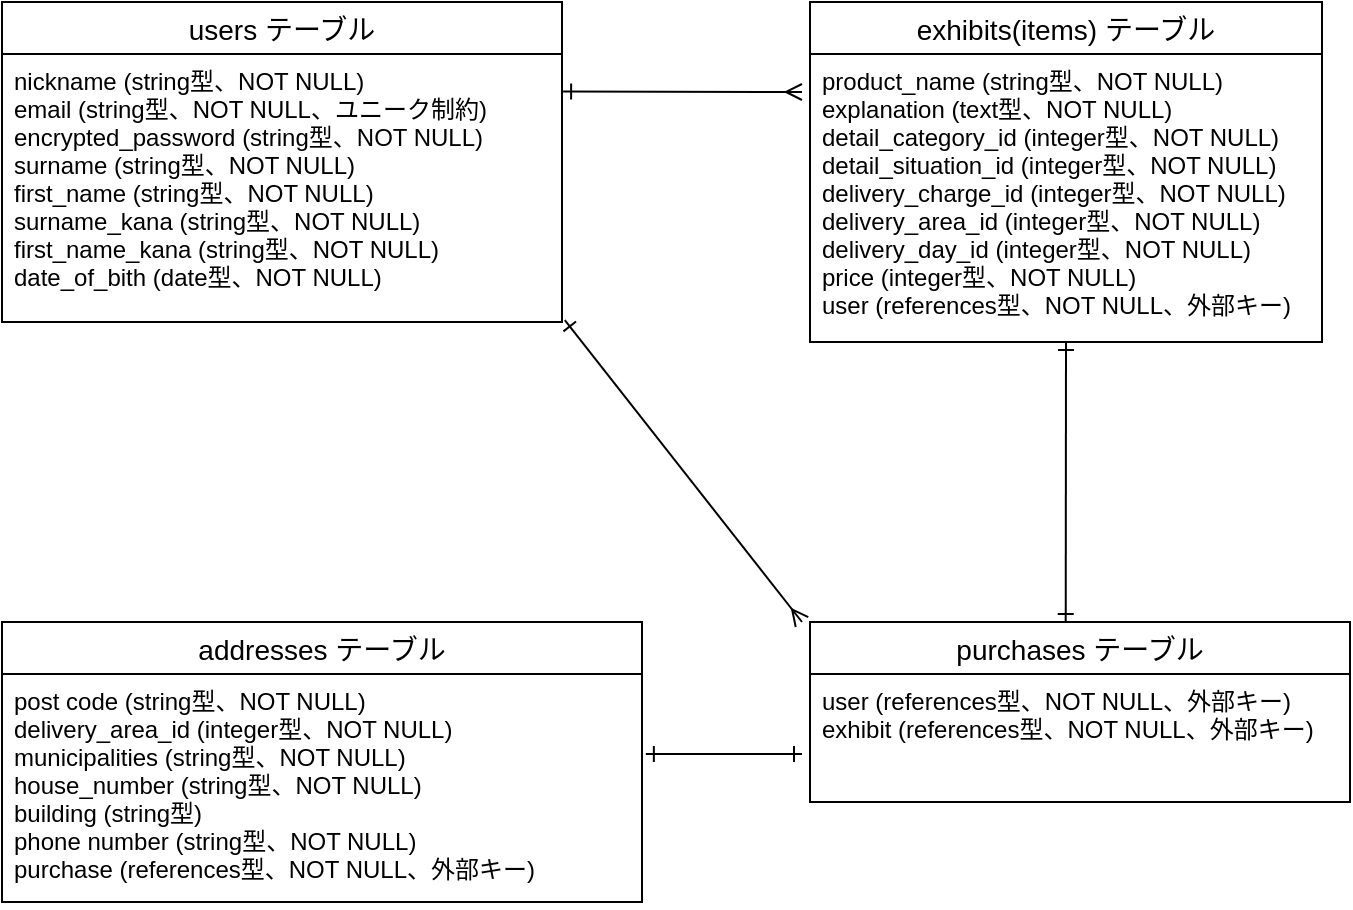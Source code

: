 <mxfile>
    <diagram id="HnrMPz1S0yKaiQ4Pj_EJ" name="ページ1">
        <mxGraphModel dx="229" dy="619" grid="1" gridSize="10" guides="1" tooltips="1" connect="1" arrows="1" fold="1" page="1" pageScale="1" pageWidth="827" pageHeight="1169" math="0" shadow="0">
            <root>
                <mxCell id="0"/>
                <mxCell id="1" parent="0"/>
                <mxCell id="2" value="users テーブル" style="swimlane;fontStyle=0;childLayout=stackLayout;horizontal=1;startSize=26;horizontalStack=0;resizeParent=1;resizeParentMax=0;resizeLast=0;collapsible=1;marginBottom=0;align=center;fontSize=14;" vertex="1" parent="1">
                    <mxGeometry x="10" y="170" width="280" height="160" as="geometry"/>
                </mxCell>
                <mxCell id="3" value="nickname (string型、NOT NULL)&#10;email (string型、NOT NULL、ユニーク制約)&#10;encrypted_password (string型、NOT NULL)&#10;surname (string型、NOT NULL)&#10;first_name (string型、NOT NULL)&#10;surname_kana (string型、NOT NULL)&#10;first_name_kana (string型、NOT NULL)&#10;date_of_bith (date型、NOT NULL)&#10;" style="text;strokeColor=none;fillColor=none;spacingLeft=4;spacingRight=4;overflow=hidden;rotatable=0;points=[[0,0.5],[1,0.5]];portConstraint=eastwest;fontSize=12;" vertex="1" parent="2">
                    <mxGeometry y="26" width="280" height="134" as="geometry"/>
                </mxCell>
                <mxCell id="6" value="exhibits(items) テーブル" style="swimlane;fontStyle=0;childLayout=stackLayout;horizontal=1;startSize=26;horizontalStack=0;resizeParent=1;resizeParentMax=0;resizeLast=0;collapsible=1;marginBottom=0;align=center;fontSize=14;" vertex="1" parent="1">
                    <mxGeometry x="414" y="170" width="256" height="170" as="geometry"/>
                </mxCell>
                <mxCell id="7" value="product_name (string型、NOT NULL)&#10;explanation (text型、NOT NULL)&#10;detail_category_id (integer型、NOT NULL)&#10;detail_situation_id (integer型、NOT NULL)&#10;delivery_charge_id (integer型、NOT NULL)&#10;delivery_area_id (integer型、NOT NULL)&#10;delivery_day_id (integer型、NOT NULL)&#10;price (integer型、NOT NULL)&#10;user (references型、NOT NULL、外部キー)" style="text;strokeColor=none;fillColor=none;spacingLeft=4;spacingRight=4;overflow=hidden;rotatable=0;points=[[0,0.5],[1,0.5]];portConstraint=eastwest;fontSize=12;" vertex="1" parent="6">
                    <mxGeometry y="26" width="256" height="144" as="geometry"/>
                </mxCell>
                <mxCell id="23" value="addresses テーブル" style="swimlane;fontStyle=0;childLayout=stackLayout;horizontal=1;startSize=26;horizontalStack=0;resizeParent=1;resizeParentMax=0;resizeLast=0;collapsible=1;marginBottom=0;align=center;fontSize=14;" vertex="1" parent="1">
                    <mxGeometry x="10" y="480" width="320" height="140" as="geometry"/>
                </mxCell>
                <mxCell id="24" value="post code (string型、NOT NULL)&#10;delivery_area_id (integer型、NOT NULL)&#10;municipalities (string型、NOT NULL)&#10;house_number (string型、NOT NULL)&#10;building (string型)&#10;phone number (string型、NOT NULL)&#10;purchase (references型、NOT NULL、外部キー)" style="text;strokeColor=none;fillColor=none;spacingLeft=4;spacingRight=4;overflow=hidden;rotatable=0;points=[[0,0.5],[1,0.5]];portConstraint=eastwest;fontSize=12;" vertex="1" parent="23">
                    <mxGeometry y="26" width="320" height="114" as="geometry"/>
                </mxCell>
                <mxCell id="32" style="edgeStyle=none;html=1;exitX=1.002;exitY=0.14;exitDx=0;exitDy=0;endArrow=ERmany;endFill=0;startArrow=ERone;startFill=0;exitPerimeter=0;" edge="1" parent="1" source="3">
                    <mxGeometry relative="1" as="geometry">
                        <mxPoint x="410" y="215" as="targetPoint"/>
                    </mxGeometry>
                </mxCell>
                <mxCell id="35" value="purchases テーブル" style="swimlane;fontStyle=0;childLayout=stackLayout;horizontal=1;startSize=26;horizontalStack=0;resizeParent=1;resizeParentMax=0;resizeLast=0;collapsible=1;marginBottom=0;align=center;fontSize=14;" vertex="1" parent="1">
                    <mxGeometry x="414" y="480" width="270" height="90" as="geometry"/>
                </mxCell>
                <mxCell id="36" value="user (references型、NOT NULL、外部キー)&#10;exhibit (references型、NOT NULL、外部キー)" style="text;strokeColor=none;fillColor=none;spacingLeft=4;spacingRight=4;overflow=hidden;rotatable=0;points=[[0,0.5],[1,0.5]];portConstraint=eastwest;fontSize=12;" vertex="1" parent="35">
                    <mxGeometry y="26" width="270" height="64" as="geometry"/>
                </mxCell>
                <mxCell id="41" style="edgeStyle=none;html=1;startArrow=ERone;startFill=0;endArrow=ERone;endFill=0;exitX=0.5;exitY=0;exitDx=0;exitDy=0;" edge="1" parent="1">
                    <mxGeometry relative="1" as="geometry">
                        <mxPoint x="542" y="340" as="targetPoint"/>
                        <mxPoint x="541.86" y="480" as="sourcePoint"/>
                    </mxGeometry>
                </mxCell>
                <mxCell id="42" style="edgeStyle=none;html=1;startArrow=ERmany;startFill=0;endArrow=ERone;endFill=0;entryX=1.005;entryY=0.993;entryDx=0;entryDy=0;entryPerimeter=0;" edge="1" parent="1" target="3">
                    <mxGeometry relative="1" as="geometry">
                        <mxPoint x="309.64" y="272.948" as="targetPoint"/>
                        <mxPoint x="410" y="480" as="sourcePoint"/>
                    </mxGeometry>
                </mxCell>
                <mxCell id="43" style="edgeStyle=none;html=1;startArrow=ERone;startFill=0;endArrow=ERone;endFill=0;entryX=1.006;entryY=0.351;entryDx=0;entryDy=0;entryPerimeter=0;" edge="1" parent="1" target="24">
                    <mxGeometry relative="1" as="geometry">
                        <mxPoint x="249.64" y="282.948" as="targetPoint"/>
                        <mxPoint x="410" y="546" as="sourcePoint"/>
                    </mxGeometry>
                </mxCell>
            </root>
        </mxGraphModel>
    </diagram>
</mxfile>
